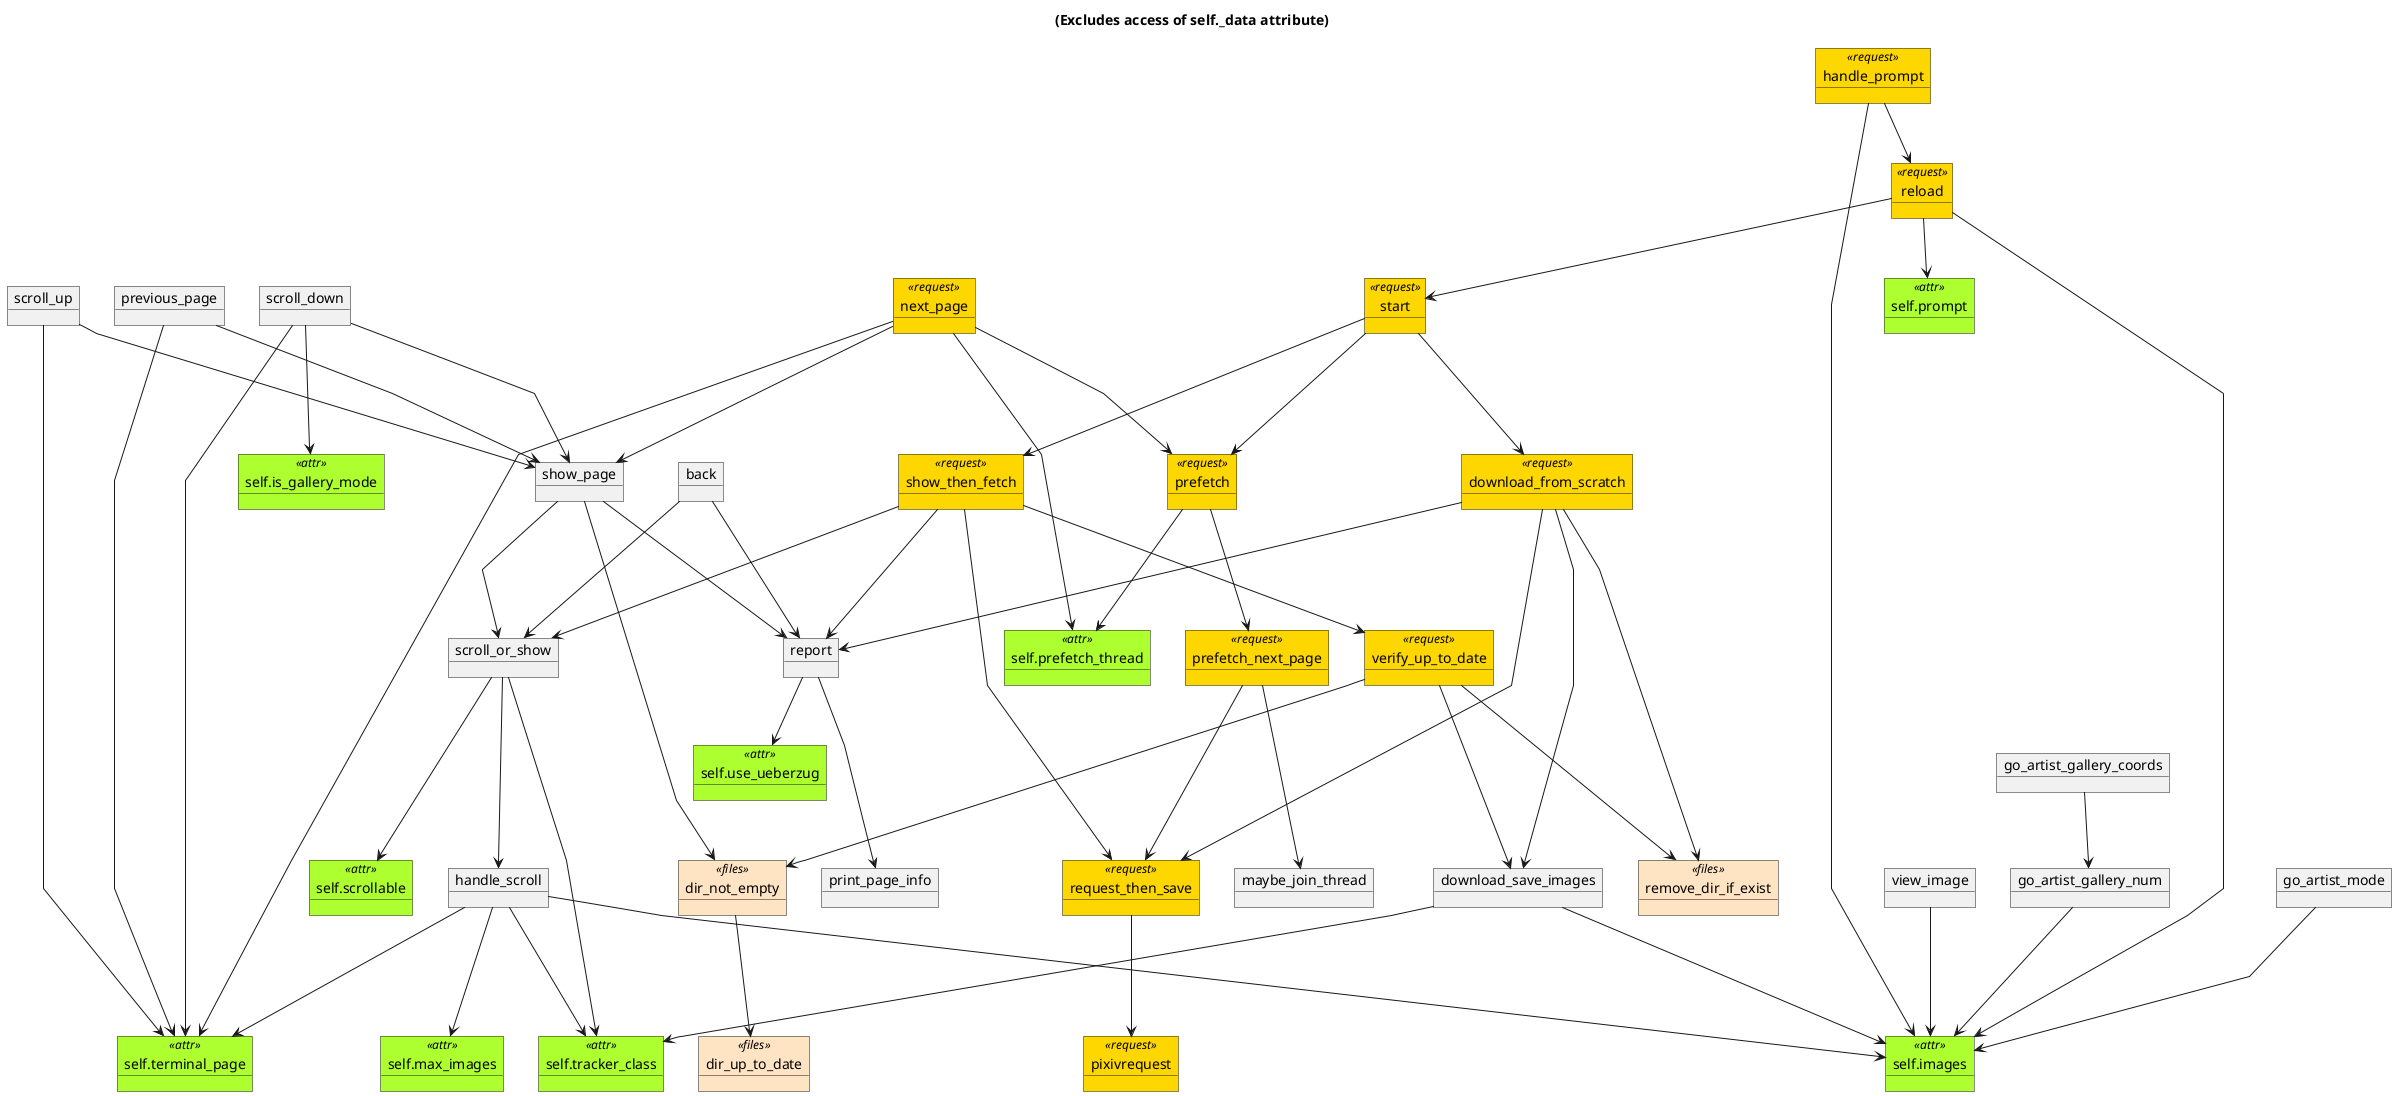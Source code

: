 @startuml

set namespaceSeparator none
skinparam linetype polyline

' Accessing attribute
skinparam object<<attr>>BackgroundColor GreenYellow
' Needs pixivrequest
skinparam object<<request>>BackgroundColor Gold
' In files module
skinparam object<<files>>BackgroundColor Bisque

title (Excludes access of self._data attribute)

object self.use_ueberzug <<attr>>
object self.scrollable <<attr>>
object self.tracker_class <<attr>>
object self.images <<attr>>
object self.max_images <<attr>>
object self.terminal_page <<attr>>
object self.is_gallery_mode <<attr>>
object self.prompt <<attr>>
object self.prefetch_thread <<attr>>

object print_page_info
object maybe_join_thread
object report
object scroll_or_show
object handle_scroll
object previous_page
object scroll_up
object scroll_down
object show_page
object remove_dir_if_exist <<files>>
object dir_not_empty <<files>>
object dir_up_to_date <<files>>

object pixivrequest <<request>>
object start <<request>>
object prefetch <<request>>
object prefetch_next_page <<request>>
object request_then_save <<request>>
object download_from_scratch <<request>>
object show_then_fetch <<request>>
object verify_up_to_date <<request>>
object download_save_images
object reload <<request>>
object next_page <<request>>

object handle_prompt <<request>>
'object help  ' Static method
object view_image
object back

report ---> print_page_info
report --> self.use_ueberzug

scroll_or_show ---> self.scrollable
scroll_or_show ---> handle_scroll
scroll_or_show ---> self.tracker_class

handle_scroll ---> self.images
handle_scroll ---> self.max_images
handle_scroll ---> self.terminal_page
handle_scroll ---> self.tracker_class

previous_page ---> self.terminal_page
previous_page ---> show_page


scroll_up ---> self.terminal_page
scroll_up ---> show_page

scroll_down ---> self.terminal_page
scroll_down ---> self.is_gallery_mode
scroll_down ---> show_page

show_page ---> dir_not_empty
show_page ---> scroll_or_show
show_page ---> report

dir_not_empty ---> dir_up_to_date


start ---> show_then_fetch
start ---> download_from_scratch
start ---> prefetch

prefetch ---> prefetch_next_page
prefetch ---> self.prefetch_thread

prefetch_next_page ---> maybe_join_thread
prefetch_next_page ---> request_then_save

request_then_save ---> pixivrequest

download_from_scratch ---> remove_dir_if_exist
download_from_scratch ---> request_then_save
download_from_scratch ---> download_save_images
download_from_scratch ---> report

show_then_fetch ---> scroll_or_show
show_then_fetch ---> request_then_save
show_then_fetch ---> verify_up_to_date
show_then_fetch ---> report

verify_up_to_date ---> dir_not_empty
verify_up_to_date ---> remove_dir_if_exist
verify_up_to_date ---> download_save_images

download_save_images ---> self.tracker_class
download_save_images ---> self.images

reload --> self.images
reload --> self.prompt
reload --> start

next_page ---> self.terminal_page
next_page ---> self.prefetch_thread
next_page ---> show_page
next_page ---> prefetch


handle_prompt --> self.images
handle_prompt --> reload

view_image ---> self.images
' view_image ----> back

back ---> scroll_or_show
back ---> report


' Other modes
object go_artist_gallery_coords
object go_artist_gallery_num
object go_artist_mode

go_artist_gallery_coords --> go_artist_gallery_num
go_artist_gallery_num ---> self.images
' go_artist_gallery_num ---> back

go_artist_mode ---> self.images
'go_artist_mode ---> show_page

@enduml
